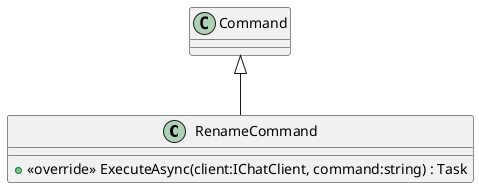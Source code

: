 @startuml
class RenameCommand {
    + <<override>> ExecuteAsync(client:IChatClient, command:string) : Task
}
Command <|-- RenameCommand
@enduml
